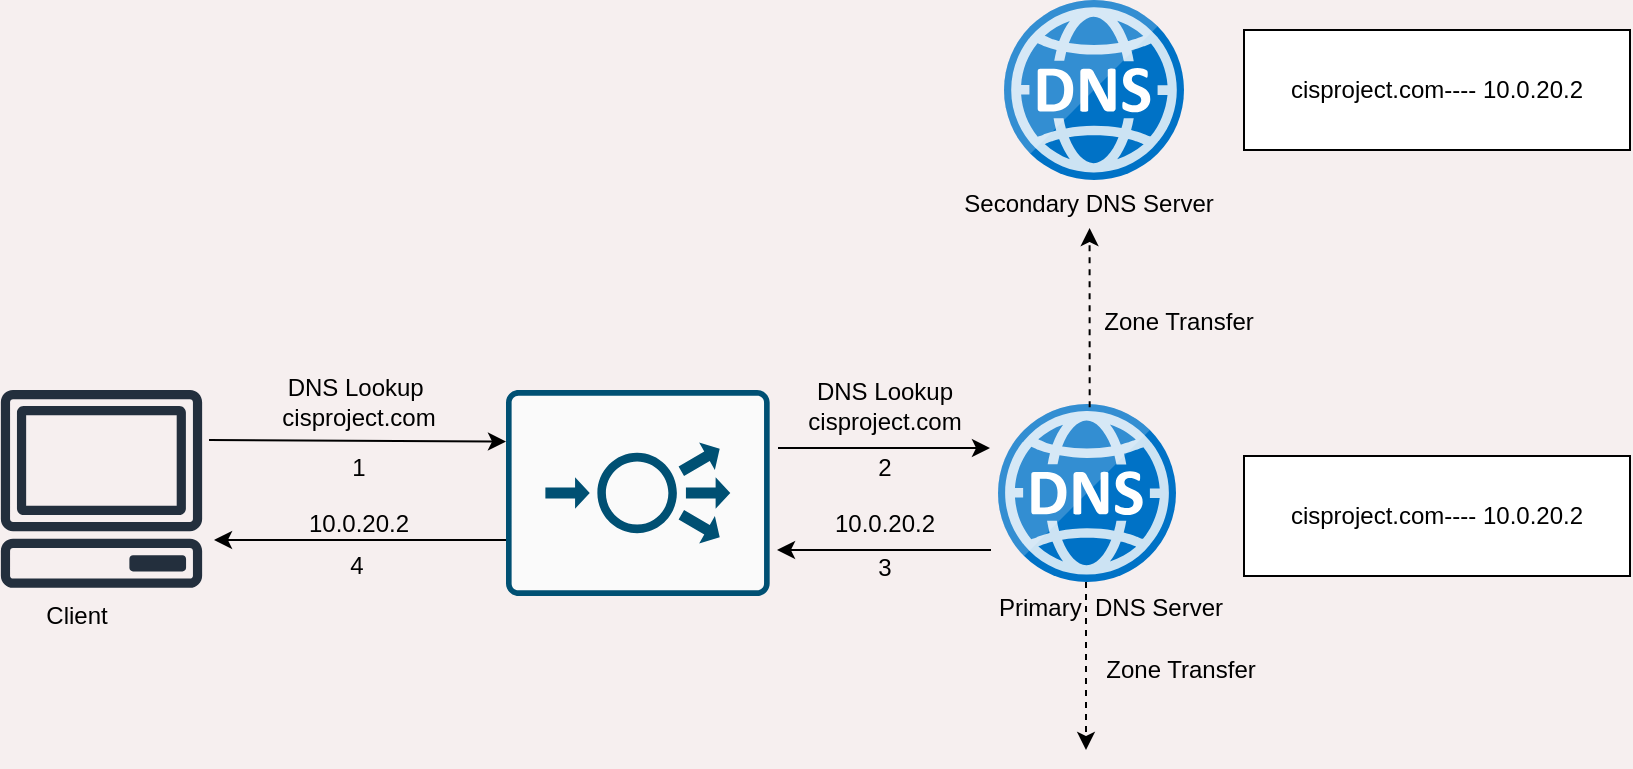 <mxfile version="24.8.4">
  <diagram name="Page-1" id="04BZZRllFa8FN8NvOazB">
    <mxGraphModel dx="1050" dy="522" grid="0" gridSize="10" guides="1" tooltips="1" connect="1" arrows="1" fold="1" page="1" pageScale="1" pageWidth="850" pageHeight="1100" background="#f6efef" math="0" shadow="0">
      <root>
        <mxCell id="0" />
        <mxCell id="1" parent="0" />
        <mxCell id="7LiO-VV468Msnz8Isfxp-1" value="" style="image;sketch=0;aspect=fixed;html=1;points=[];align=center;fontSize=12;image=img/lib/mscae/DNS.svg;" vertex="1" parent="1">
          <mxGeometry x="524" y="36" width="90" height="90" as="geometry" />
        </mxCell>
        <mxCell id="7LiO-VV468Msnz8Isfxp-4" value="" style="image;sketch=0;aspect=fixed;html=1;points=[];align=center;fontSize=12;image=img/lib/mscae/DNS.svg;" vertex="1" parent="1">
          <mxGeometry x="521" y="238" width="89" height="89" as="geometry" />
        </mxCell>
        <mxCell id="7LiO-VV468Msnz8Isfxp-5" value="" style="sketch=0;outlineConnect=0;fontColor=#232F3E;gradientColor=none;fillColor=#232F3D;strokeColor=none;dashed=0;verticalLabelPosition=bottom;verticalAlign=top;align=center;html=1;fontSize=12;fontStyle=0;aspect=fixed;pointerEvents=1;shape=mxgraph.aws4.client;" vertex="1" parent="1">
          <mxGeometry x="22" y="231" width="101.5" height="98.9" as="geometry" />
        </mxCell>
        <mxCell id="7LiO-VV468Msnz8Isfxp-7" value="" style="endArrow=classic;html=1;rounded=0;entryX=0;entryY=0.25;entryDx=0;entryDy=0;entryPerimeter=0;" edge="1" parent="1" target="7LiO-VV468Msnz8Isfxp-20">
          <mxGeometry width="50" height="50" relative="1" as="geometry">
            <mxPoint x="126.5" y="256" as="sourcePoint" />
            <mxPoint x="262" y="254" as="targetPoint" />
          </mxGeometry>
        </mxCell>
        <mxCell id="7LiO-VV468Msnz8Isfxp-8" value="" style="endArrow=classic;html=1;rounded=0;" edge="1" parent="1">
          <mxGeometry width="50" height="50" relative="1" as="geometry">
            <mxPoint x="411" y="260" as="sourcePoint" />
            <mxPoint x="517" y="260" as="targetPoint" />
          </mxGeometry>
        </mxCell>
        <mxCell id="7LiO-VV468Msnz8Isfxp-9" value="" style="endArrow=classic;html=1;rounded=0;" edge="1" parent="1">
          <mxGeometry width="50" height="50" relative="1" as="geometry">
            <mxPoint x="517.5" y="311" as="sourcePoint" />
            <mxPoint x="410.5" y="311" as="targetPoint" />
          </mxGeometry>
        </mxCell>
        <mxCell id="7LiO-VV468Msnz8Isfxp-10" value="" style="endArrow=classic;html=1;rounded=0;" edge="1" parent="1">
          <mxGeometry width="50" height="50" relative="1" as="geometry">
            <mxPoint x="278" y="306" as="sourcePoint" />
            <mxPoint x="129" y="306" as="targetPoint" />
          </mxGeometry>
        </mxCell>
        <mxCell id="7LiO-VV468Msnz8Isfxp-11" value="" style="endArrow=classic;html=1;rounded=0;dashed=1;entryX=0.509;entryY=0.962;entryDx=0;entryDy=0;entryPerimeter=0;exitX=0.515;exitY=0.018;exitDx=0;exitDy=0;exitPerimeter=0;" edge="1" parent="1" source="7LiO-VV468Msnz8Isfxp-4" target="7LiO-VV468Msnz8Isfxp-23">
          <mxGeometry width="50" height="50" relative="1" as="geometry">
            <mxPoint x="598.99" y="315.99" as="sourcePoint" />
            <mxPoint x="596" y="149" as="targetPoint" />
          </mxGeometry>
        </mxCell>
        <mxCell id="7LiO-VV468Msnz8Isfxp-12" value="" style="endArrow=classic;html=1;rounded=0;dashed=1;" edge="1" parent="1">
          <mxGeometry width="50" height="50" relative="1" as="geometry">
            <mxPoint x="565" y="327" as="sourcePoint" />
            <mxPoint x="565" y="411" as="targetPoint" />
          </mxGeometry>
        </mxCell>
        <mxCell id="7LiO-VV468Msnz8Isfxp-13" value="DNS Lookup&amp;nbsp;&lt;div&gt;cisproject&lt;span style=&quot;background-color: initial;&quot;&gt;.com&lt;/span&gt;&lt;/div&gt;" style="text;html=1;align=center;verticalAlign=middle;resizable=0;points=[];autosize=1;strokeColor=none;fillColor=none;" vertex="1" parent="1">
          <mxGeometry x="153" y="216" width="95" height="41" as="geometry" />
        </mxCell>
        <mxCell id="7LiO-VV468Msnz8Isfxp-14" value="1" style="text;html=1;align=center;verticalAlign=middle;resizable=0;points=[];autosize=1;strokeColor=none;fillColor=none;" vertex="1" parent="1">
          <mxGeometry x="188" y="257" width="25" height="26" as="geometry" />
        </mxCell>
        <mxCell id="7LiO-VV468Msnz8Isfxp-15" value="10.0.20.2" style="text;html=1;align=center;verticalAlign=middle;resizable=0;points=[];autosize=1;strokeColor=none;fillColor=none;" vertex="1" parent="1">
          <mxGeometry x="166.5" y="285" width="68" height="26" as="geometry" />
        </mxCell>
        <mxCell id="7LiO-VV468Msnz8Isfxp-16" value="DNS Lookup&lt;div&gt;cisproject.com&lt;/div&gt;" style="text;html=1;align=center;verticalAlign=middle;resizable=0;points=[];autosize=1;strokeColor=none;fillColor=none;" vertex="1" parent="1">
          <mxGeometry x="416.5" y="218" width="95" height="41" as="geometry" />
        </mxCell>
        <mxCell id="7LiO-VV468Msnz8Isfxp-20" value="" style="sketch=0;points=[[0.015,0.015,0],[0.985,0.015,0],[0.985,0.985,0],[0.015,0.985,0],[0.25,0,0],[0.5,0,0],[0.75,0,0],[1,0.25,0],[1,0.5,0],[1,0.75,0],[0.75,1,0],[0.5,1,0],[0.25,1,0],[0,0.75,0],[0,0.5,0],[0,0.25,0]];verticalLabelPosition=bottom;html=1;verticalAlign=top;aspect=fixed;align=center;pointerEvents=1;shape=mxgraph.cisco19.rect;prIcon=load_balancer;fillColor=#FAFAFA;strokeColor=#005073;" vertex="1" parent="1">
          <mxGeometry x="275" y="231" width="131.84" height="103" as="geometry" />
        </mxCell>
        <mxCell id="7LiO-VV468Msnz8Isfxp-22" value="2" style="text;html=1;align=center;verticalAlign=middle;resizable=0;points=[];autosize=1;strokeColor=none;fillColor=none;" vertex="1" parent="1">
          <mxGeometry x="451.5" y="257" width="25" height="26" as="geometry" />
        </mxCell>
        <mxCell id="7LiO-VV468Msnz8Isfxp-23" value="Secondary DNS Server" style="text;html=1;align=center;verticalAlign=middle;resizable=0;points=[];autosize=1;strokeColor=none;fillColor=none;" vertex="1" parent="1">
          <mxGeometry x="494" y="125" width="143" height="26" as="geometry" />
        </mxCell>
        <mxCell id="7LiO-VV468Msnz8Isfxp-24" value="Primary&amp;nbsp; DNS Server" style="text;html=1;align=center;verticalAlign=middle;resizable=0;points=[];autosize=1;strokeColor=none;fillColor=none;" vertex="1" parent="1">
          <mxGeometry x="511.5" y="327" width="130" height="26" as="geometry" />
        </mxCell>
        <mxCell id="7LiO-VV468Msnz8Isfxp-25" value="Zone Transfer" style="text;html=1;align=center;verticalAlign=middle;resizable=0;points=[];autosize=1;strokeColor=none;fillColor=none;" vertex="1" parent="1">
          <mxGeometry x="564" y="184" width="93" height="26" as="geometry" />
        </mxCell>
        <mxCell id="7LiO-VV468Msnz8Isfxp-26" value="10.0.20.2" style="text;html=1;align=center;verticalAlign=middle;resizable=0;points=[];autosize=1;strokeColor=none;fillColor=none;" vertex="1" parent="1">
          <mxGeometry x="430" y="285" width="68" height="26" as="geometry" />
        </mxCell>
        <mxCell id="7LiO-VV468Msnz8Isfxp-27" value="3" style="text;html=1;align=center;verticalAlign=middle;resizable=0;points=[];autosize=1;strokeColor=none;fillColor=none;" vertex="1" parent="1">
          <mxGeometry x="451" y="307" width="25" height="26" as="geometry" />
        </mxCell>
        <mxCell id="7LiO-VV468Msnz8Isfxp-28" value="4" style="text;html=1;align=center;verticalAlign=middle;resizable=0;points=[];autosize=1;strokeColor=none;fillColor=none;" vertex="1" parent="1">
          <mxGeometry x="187" y="306" width="25" height="26" as="geometry" />
        </mxCell>
        <mxCell id="7LiO-VV468Msnz8Isfxp-29" value="Zone Transfer" style="text;html=1;align=center;verticalAlign=middle;resizable=0;points=[];autosize=1;strokeColor=none;fillColor=none;" vertex="1" parent="1">
          <mxGeometry x="565" y="358" width="93" height="26" as="geometry" />
        </mxCell>
        <mxCell id="7LiO-VV468Msnz8Isfxp-38" value="cisproject.com&lt;span style=&quot;background-color: initial;&quot;&gt;---- 10.0.20.2&lt;/span&gt;" style="rounded=0;whiteSpace=wrap;html=1;" vertex="1" parent="1">
          <mxGeometry x="644" y="51" width="193" height="60" as="geometry" />
        </mxCell>
        <mxCell id="7LiO-VV468Msnz8Isfxp-40" value="Client" style="text;html=1;align=center;verticalAlign=middle;resizable=0;points=[];autosize=1;strokeColor=none;fillColor=none;" vertex="1" parent="1">
          <mxGeometry x="35" y="331" width="49" height="26" as="geometry" />
        </mxCell>
        <mxCell id="7LiO-VV468Msnz8Isfxp-41" value="cisproject.com&lt;span style=&quot;background-color: initial;&quot;&gt;---- 10.0.20.2&lt;/span&gt;" style="rounded=0;whiteSpace=wrap;html=1;" vertex="1" parent="1">
          <mxGeometry x="644" y="264" width="193" height="60" as="geometry" />
        </mxCell>
      </root>
    </mxGraphModel>
  </diagram>
</mxfile>
